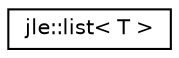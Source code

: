 digraph "Graphical Class Hierarchy"
{
  edge [fontname="Helvetica",fontsize="10",labelfontname="Helvetica",labelfontsize="10"];
  node [fontname="Helvetica",fontsize="10",shape=record];
  rankdir="LR";
  Node1 [label="jle::list\< T \>",height=0.2,width=0.4,color="black", fillcolor="white", style="filled",URL="$classjle_1_1list.html"];
}

